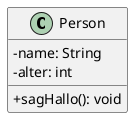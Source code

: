 //Visual Studio Code PlantUML Extension zum Rendern der UML Diagramme verwendet
@startuml Person
skinparam classAttributeIconSize 0
class Person {
    - name: String
    - alter: int
    + sagHallo(): void
}
@enduml

@startuml Konto
skinparam classAttributeIconSize 0
class Konto {
    - kontonummer : int
    # inhaber : String
    ~ bankleitzahl : int
    + einzahlen(betrag: float) : void
}
@enduml

@startuml Dependency
skinparam classAttributeIconSize 0
left to right direction
class Drucker {
    + drucken(d: Dokument)
}

class Dokument

'Drucker nutzt Dokument (Dependency / "uses")
Drucker ..> Dokument : uses
@enduml

@startuml Assoziation
skinparam classAttributeIconSize 0
left to right direction
class Schüler
class Lehrer

' Einfache Assoziation
Schüler --> Lehrer
@enduml


@startuml Assoziation_Kardinalitaet
skinparam classAttributeIconSize 0
left to right direction

class Schüler
class Lehrer

' Assoziation mit Kardinalitäten
Schüler "1..*" --> "1" Lehrer
@enduml

@startuml Aggregation
skinparam classAttributeIconSize 0
left to right direction

class Abteilung
class Mitarbeiter

' Aggregation: Abteilung "hat" Mitarbeiter
Abteilung "1" o-- "*" Mitarbeiter
@enduml

@startuml Komposition
skinparam classAttributeIconSize 0
left to right direction

class Haus
class Raum

' Komposition: Haus besteht aus Räumen
Haus "1" *-- "1..*" Raum
@enduml
